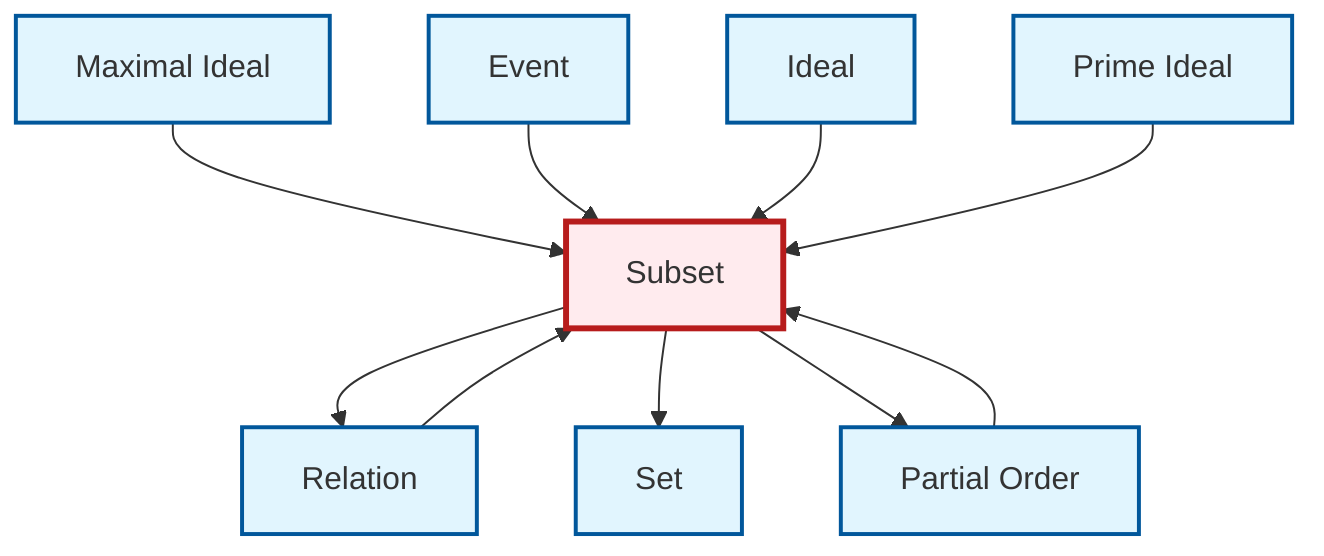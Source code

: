 graph TD
    classDef definition fill:#e1f5fe,stroke:#01579b,stroke-width:2px
    classDef theorem fill:#f3e5f5,stroke:#4a148c,stroke-width:2px
    classDef axiom fill:#fff3e0,stroke:#e65100,stroke-width:2px
    classDef example fill:#e8f5e9,stroke:#1b5e20,stroke-width:2px
    classDef current fill:#ffebee,stroke:#b71c1c,stroke-width:3px
    def-ideal["Ideal"]:::definition
    def-event["Event"]:::definition
    def-set["Set"]:::definition
    def-prime-ideal["Prime Ideal"]:::definition
    def-partial-order["Partial Order"]:::definition
    def-relation["Relation"]:::definition
    def-subset["Subset"]:::definition
    def-maximal-ideal["Maximal Ideal"]:::definition
    def-maximal-ideal --> def-subset
    def-subset --> def-relation
    def-event --> def-subset
    def-partial-order --> def-subset
    def-relation --> def-subset
    def-ideal --> def-subset
    def-subset --> def-set
    def-prime-ideal --> def-subset
    def-subset --> def-partial-order
    class def-subset current